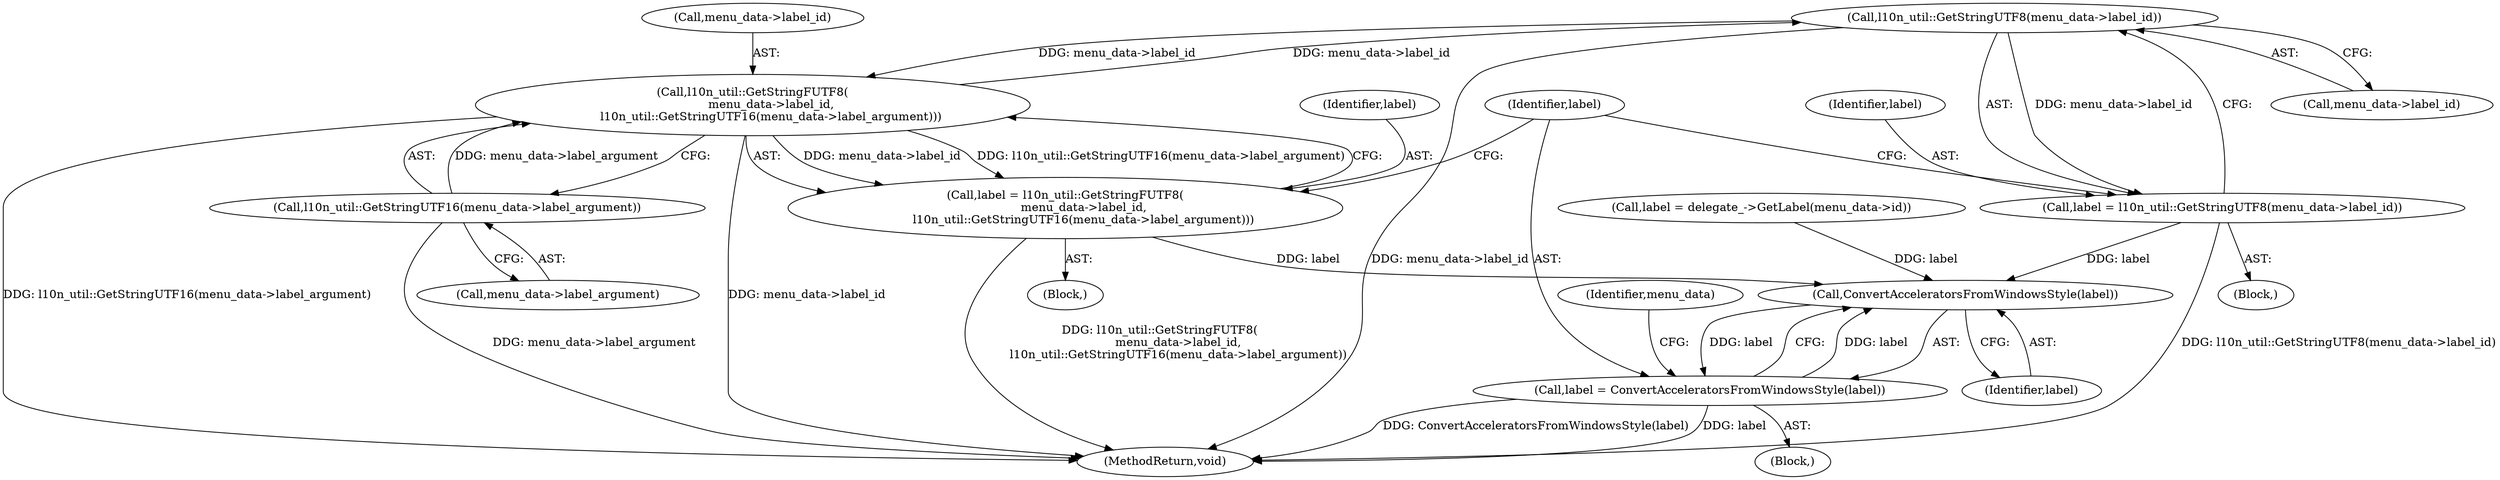 digraph "0_Chrome_3290c948762c47292fb388de8318859ee22b6688@pointer" {
"1000146" [label="(Call,l10n_util::GetStringUTF8(menu_data->label_id))"];
"1000130" [label="(Call,l10n_util::GetStringFUTF8(\n          menu_data->label_id,\n          l10n_util::GetStringUTF16(menu_data->label_argument)))"];
"1000146" [label="(Call,l10n_util::GetStringUTF8(menu_data->label_id))"];
"1000134" [label="(Call,l10n_util::GetStringUTF16(menu_data->label_argument))"];
"1000128" [label="(Call,label = l10n_util::GetStringFUTF8(\n          menu_data->label_id,\n          l10n_util::GetStringUTF16(menu_data->label_argument)))"];
"1000169" [label="(Call,ConvertAcceleratorsFromWindowsStyle(label))"];
"1000167" [label="(Call,label = ConvertAcceleratorsFromWindowsStyle(label))"];
"1000144" [label="(Call,label = l10n_util::GetStringUTF8(menu_data->label_id))"];
"1000158" [label="(Call,label = delegate_->GetLabel(menu_data->id))"];
"1000117" [label="(Block,)"];
"1000169" [label="(Call,ConvertAcceleratorsFromWindowsStyle(label))"];
"1000147" [label="(Call,menu_data->label_id)"];
"1000128" [label="(Call,label = l10n_util::GetStringFUTF8(\n          menu_data->label_id,\n          l10n_util::GetStringUTF16(menu_data->label_argument)))"];
"1000127" [label="(Block,)"];
"1000168" [label="(Identifier,label)"];
"1000145" [label="(Identifier,label)"];
"1000134" [label="(Call,l10n_util::GetStringUTF16(menu_data->label_argument))"];
"1000130" [label="(Call,l10n_util::GetStringFUTF8(\n          menu_data->label_id,\n          l10n_util::GetStringUTF16(menu_data->label_argument)))"];
"1000170" [label="(Identifier,label)"];
"1000131" [label="(Call,menu_data->label_id)"];
"1000129" [label="(Identifier,label)"];
"1000173" [label="(Identifier,menu_data)"];
"1000135" [label="(Call,menu_data->label_argument)"];
"1000296" [label="(MethodReturn,void)"];
"1000144" [label="(Call,label = l10n_util::GetStringUTF8(menu_data->label_id))"];
"1000167" [label="(Call,label = ConvertAcceleratorsFromWindowsStyle(label))"];
"1000146" [label="(Call,l10n_util::GetStringUTF8(menu_data->label_id))"];
"1000143" [label="(Block,)"];
"1000146" -> "1000144"  [label="AST: "];
"1000146" -> "1000147"  [label="CFG: "];
"1000147" -> "1000146"  [label="AST: "];
"1000144" -> "1000146"  [label="CFG: "];
"1000146" -> "1000296"  [label="DDG: menu_data->label_id"];
"1000146" -> "1000130"  [label="DDG: menu_data->label_id"];
"1000146" -> "1000144"  [label="DDG: menu_data->label_id"];
"1000130" -> "1000146"  [label="DDG: menu_data->label_id"];
"1000130" -> "1000128"  [label="AST: "];
"1000130" -> "1000134"  [label="CFG: "];
"1000131" -> "1000130"  [label="AST: "];
"1000134" -> "1000130"  [label="AST: "];
"1000128" -> "1000130"  [label="CFG: "];
"1000130" -> "1000296"  [label="DDG: l10n_util::GetStringUTF16(menu_data->label_argument)"];
"1000130" -> "1000296"  [label="DDG: menu_data->label_id"];
"1000130" -> "1000128"  [label="DDG: menu_data->label_id"];
"1000130" -> "1000128"  [label="DDG: l10n_util::GetStringUTF16(menu_data->label_argument)"];
"1000134" -> "1000130"  [label="DDG: menu_data->label_argument"];
"1000134" -> "1000135"  [label="CFG: "];
"1000135" -> "1000134"  [label="AST: "];
"1000134" -> "1000296"  [label="DDG: menu_data->label_argument"];
"1000128" -> "1000127"  [label="AST: "];
"1000129" -> "1000128"  [label="AST: "];
"1000168" -> "1000128"  [label="CFG: "];
"1000128" -> "1000296"  [label="DDG: l10n_util::GetStringFUTF8(\n          menu_data->label_id,\n          l10n_util::GetStringUTF16(menu_data->label_argument))"];
"1000128" -> "1000169"  [label="DDG: label"];
"1000169" -> "1000167"  [label="AST: "];
"1000169" -> "1000170"  [label="CFG: "];
"1000170" -> "1000169"  [label="AST: "];
"1000167" -> "1000169"  [label="CFG: "];
"1000169" -> "1000167"  [label="DDG: label"];
"1000158" -> "1000169"  [label="DDG: label"];
"1000167" -> "1000169"  [label="DDG: label"];
"1000144" -> "1000169"  [label="DDG: label"];
"1000167" -> "1000117"  [label="AST: "];
"1000168" -> "1000167"  [label="AST: "];
"1000173" -> "1000167"  [label="CFG: "];
"1000167" -> "1000296"  [label="DDG: label"];
"1000167" -> "1000296"  [label="DDG: ConvertAcceleratorsFromWindowsStyle(label)"];
"1000144" -> "1000143"  [label="AST: "];
"1000145" -> "1000144"  [label="AST: "];
"1000168" -> "1000144"  [label="CFG: "];
"1000144" -> "1000296"  [label="DDG: l10n_util::GetStringUTF8(menu_data->label_id)"];
}
